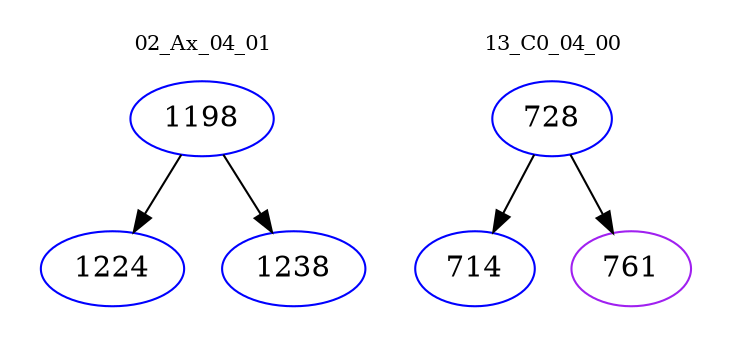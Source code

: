 digraph{
subgraph cluster_0 {
color = white
label = "02_Ax_04_01";
fontsize=10;
T0_1198 [label="1198", color="blue"]
T0_1198 -> T0_1224 [color="black"]
T0_1224 [label="1224", color="blue"]
T0_1198 -> T0_1238 [color="black"]
T0_1238 [label="1238", color="blue"]
}
subgraph cluster_1 {
color = white
label = "13_C0_04_00";
fontsize=10;
T1_728 [label="728", color="blue"]
T1_728 -> T1_714 [color="black"]
T1_714 [label="714", color="blue"]
T1_728 -> T1_761 [color="black"]
T1_761 [label="761", color="purple"]
}
}
